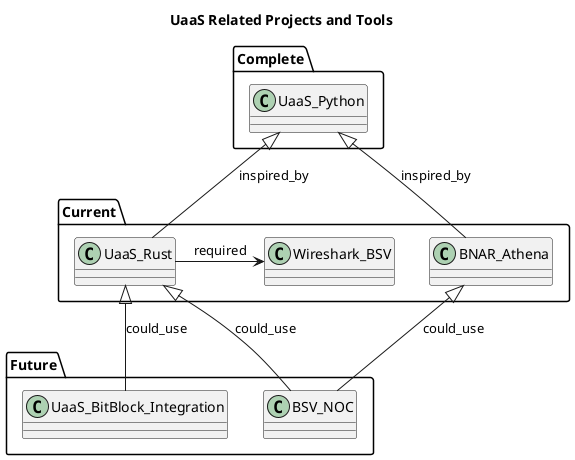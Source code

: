 @startuml
title UaaS Related Projects and Tools

package Complete {
    class UaaS_Python
}

package Current {
    class UaaS_Rust
    class BNAR_Athena
    class Wireshark_BSV
}

BNAR_Athena -up-|> UaaS_Python: inspired_by
UaaS_Rust -up-|> UaaS_Python: inspired_by

package Future {
    class BSV_NOC
    class UaaS_BitBlock_Integration
}

UaaS_Rust -right-> Wireshark_BSV : required
UaaS_BitBlock_Integration -up-|> UaaS_Rust: could_use
BSV_NOC -up-|> BNAR_Athena: could_use
BSV_NOC -up-|> UaaS_Rust: could_use

@enduml
